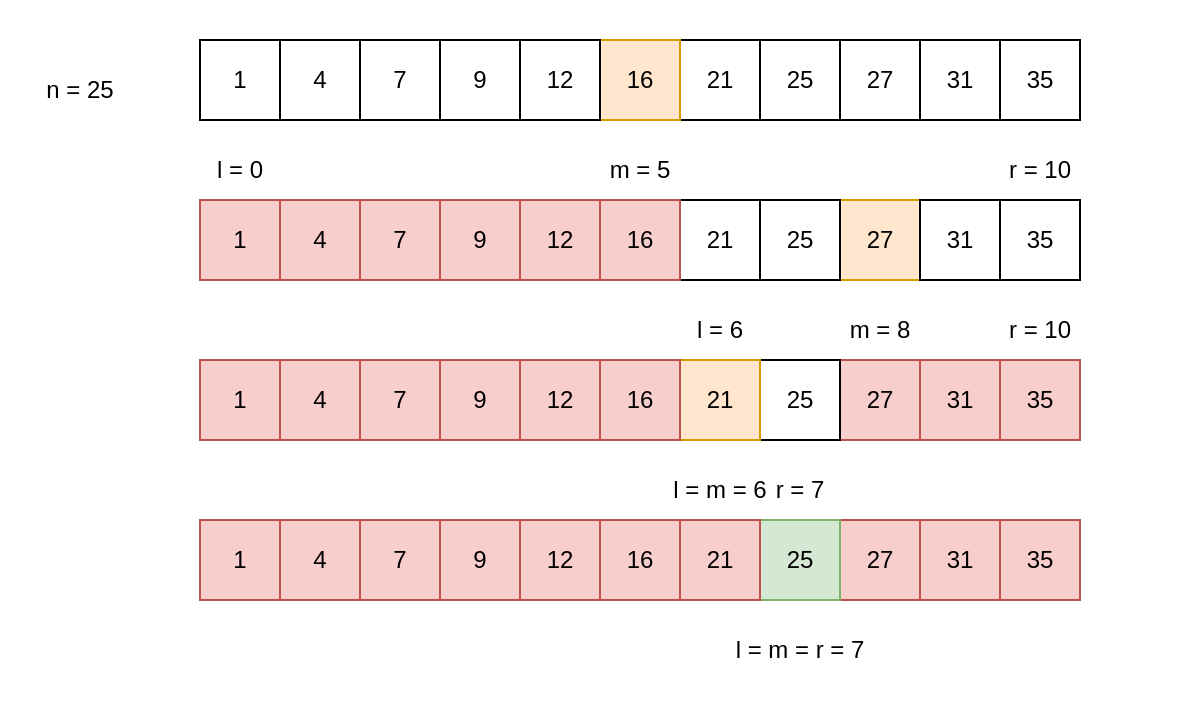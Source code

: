 <mxfile version="27.0.5">
  <diagram name="binary_search" id="xHZK7wEC_hjBVgThkCd5">
    <mxGraphModel dx="1226" dy="849" grid="0" gridSize="10" guides="1" tooltips="1" connect="1" arrows="1" fold="1" page="1" pageScale="1" pageWidth="200" pageHeight="70" background="#ffffff" math="0" shadow="0">
      <root>
        <mxCell id="0" />
        <mxCell id="1" parent="0" />
        <mxCell id="JBs7FlKlPy1bEGtmJA6x-65" value="" style="rounded=0;whiteSpace=wrap;html=1;strokeColor=none;" vertex="1" parent="1">
          <mxGeometry width="600" height="350" as="geometry" />
        </mxCell>
        <mxCell id="JBs7FlKlPy1bEGtmJA6x-1" value="" style="rounded=0;whiteSpace=wrap;html=1;" vertex="1" parent="1">
          <mxGeometry x="100" y="20" width="40" height="40" as="geometry" />
        </mxCell>
        <mxCell id="JBs7FlKlPy1bEGtmJA6x-2" value="4" style="rounded=0;whiteSpace=wrap;html=1;" vertex="1" parent="1">
          <mxGeometry x="140" y="20" width="40" height="40" as="geometry" />
        </mxCell>
        <mxCell id="JBs7FlKlPy1bEGtmJA6x-3" value="27" style="rounded=0;whiteSpace=wrap;html=1;" vertex="1" parent="1">
          <mxGeometry x="420" y="20" width="40" height="40" as="geometry" />
        </mxCell>
        <mxCell id="JBs7FlKlPy1bEGtmJA6x-4" value="25" style="rounded=0;whiteSpace=wrap;html=1;" vertex="1" parent="1">
          <mxGeometry x="380" y="20" width="40" height="40" as="geometry" />
        </mxCell>
        <mxCell id="JBs7FlKlPy1bEGtmJA6x-5" value="21" style="rounded=0;whiteSpace=wrap;html=1;" vertex="1" parent="1">
          <mxGeometry x="340" y="20" width="40" height="40" as="geometry" />
        </mxCell>
        <mxCell id="JBs7FlKlPy1bEGtmJA6x-6" value="16" style="rounded=0;whiteSpace=wrap;html=1;fillColor=#ffe6cc;strokeColor=#d79b00;" vertex="1" parent="1">
          <mxGeometry x="300" y="20" width="40" height="40" as="geometry" />
        </mxCell>
        <mxCell id="JBs7FlKlPy1bEGtmJA6x-7" value="7" style="rounded=0;whiteSpace=wrap;html=1;" vertex="1" parent="1">
          <mxGeometry x="180" y="20" width="40" height="40" as="geometry" />
        </mxCell>
        <mxCell id="JBs7FlKlPy1bEGtmJA6x-8" value="9" style="rounded=0;whiteSpace=wrap;html=1;" vertex="1" parent="1">
          <mxGeometry x="220" y="20" width="40" height="40" as="geometry" />
        </mxCell>
        <mxCell id="JBs7FlKlPy1bEGtmJA6x-9" value="12" style="rounded=0;whiteSpace=wrap;html=1;" vertex="1" parent="1">
          <mxGeometry x="260" y="20" width="40" height="40" as="geometry" />
        </mxCell>
        <mxCell id="JBs7FlKlPy1bEGtmJA6x-10" value="1" style="rounded=0;whiteSpace=wrap;html=1;" vertex="1" parent="1">
          <mxGeometry x="100" y="20" width="40" height="40" as="geometry" />
        </mxCell>
        <mxCell id="JBs7FlKlPy1bEGtmJA6x-11" value="35" style="rounded=0;whiteSpace=wrap;html=1;" vertex="1" parent="1">
          <mxGeometry x="500" y="20" width="40" height="40" as="geometry" />
        </mxCell>
        <mxCell id="JBs7FlKlPy1bEGtmJA6x-12" value="31" style="rounded=0;whiteSpace=wrap;html=1;" vertex="1" parent="1">
          <mxGeometry x="460" y="20" width="40" height="40" as="geometry" />
        </mxCell>
        <mxCell id="JBs7FlKlPy1bEGtmJA6x-13" value="l = 0" style="text;html=1;align=center;verticalAlign=middle;whiteSpace=wrap;rounded=0;" vertex="1" parent="1">
          <mxGeometry x="100" y="70" width="40" height="30" as="geometry" />
        </mxCell>
        <mxCell id="JBs7FlKlPy1bEGtmJA6x-14" value="r = 10" style="text;html=1;align=center;verticalAlign=middle;whiteSpace=wrap;rounded=0;" vertex="1" parent="1">
          <mxGeometry x="500" y="70" width="40" height="30" as="geometry" />
        </mxCell>
        <mxCell id="JBs7FlKlPy1bEGtmJA6x-16" value="m = 5" style="text;html=1;align=center;verticalAlign=middle;whiteSpace=wrap;rounded=0;" vertex="1" parent="1">
          <mxGeometry x="300" y="70" width="40" height="30" as="geometry" />
        </mxCell>
        <mxCell id="JBs7FlKlPy1bEGtmJA6x-18" value="n = 25" style="text;html=1;align=center;verticalAlign=middle;whiteSpace=wrap;rounded=0;" vertex="1" parent="1">
          <mxGeometry x="20" y="30" width="40" height="30" as="geometry" />
        </mxCell>
        <mxCell id="JBs7FlKlPy1bEGtmJA6x-19" value="" style="rounded=0;whiteSpace=wrap;html=1;fillColor=#f8cecc;strokeColor=#b85450;" vertex="1" parent="1">
          <mxGeometry x="100" y="100" width="40" height="40" as="geometry" />
        </mxCell>
        <mxCell id="JBs7FlKlPy1bEGtmJA6x-20" value="4" style="rounded=0;whiteSpace=wrap;html=1;fillColor=#f8cecc;strokeColor=#b85450;" vertex="1" parent="1">
          <mxGeometry x="140" y="100" width="40" height="40" as="geometry" />
        </mxCell>
        <mxCell id="JBs7FlKlPy1bEGtmJA6x-21" value="27" style="rounded=0;whiteSpace=wrap;html=1;fillColor=#ffe6cc;strokeColor=#d79b00;" vertex="1" parent="1">
          <mxGeometry x="420" y="100" width="40" height="40" as="geometry" />
        </mxCell>
        <mxCell id="JBs7FlKlPy1bEGtmJA6x-22" value="25" style="rounded=0;whiteSpace=wrap;html=1;" vertex="1" parent="1">
          <mxGeometry x="380" y="100" width="40" height="40" as="geometry" />
        </mxCell>
        <mxCell id="JBs7FlKlPy1bEGtmJA6x-23" value="21" style="rounded=0;whiteSpace=wrap;html=1;" vertex="1" parent="1">
          <mxGeometry x="340" y="100" width="40" height="40" as="geometry" />
        </mxCell>
        <mxCell id="JBs7FlKlPy1bEGtmJA6x-24" value="16" style="rounded=0;whiteSpace=wrap;html=1;fillColor=#f8cecc;strokeColor=#b85450;" vertex="1" parent="1">
          <mxGeometry x="300" y="100" width="40" height="40" as="geometry" />
        </mxCell>
        <mxCell id="JBs7FlKlPy1bEGtmJA6x-25" value="7" style="rounded=0;whiteSpace=wrap;html=1;fillColor=#f8cecc;strokeColor=#b85450;" vertex="1" parent="1">
          <mxGeometry x="180" y="100" width="40" height="40" as="geometry" />
        </mxCell>
        <mxCell id="JBs7FlKlPy1bEGtmJA6x-26" value="9" style="rounded=0;whiteSpace=wrap;html=1;fillColor=#f8cecc;strokeColor=#b85450;" vertex="1" parent="1">
          <mxGeometry x="220" y="100" width="40" height="40" as="geometry" />
        </mxCell>
        <mxCell id="JBs7FlKlPy1bEGtmJA6x-27" value="12" style="rounded=0;whiteSpace=wrap;html=1;fillColor=#f8cecc;strokeColor=#b85450;" vertex="1" parent="1">
          <mxGeometry x="260" y="100" width="40" height="40" as="geometry" />
        </mxCell>
        <mxCell id="JBs7FlKlPy1bEGtmJA6x-28" value="1" style="rounded=0;whiteSpace=wrap;html=1;fillColor=#f8cecc;strokeColor=#b85450;" vertex="1" parent="1">
          <mxGeometry x="100" y="100" width="40" height="40" as="geometry" />
        </mxCell>
        <mxCell id="JBs7FlKlPy1bEGtmJA6x-29" value="35" style="rounded=0;whiteSpace=wrap;html=1;" vertex="1" parent="1">
          <mxGeometry x="500" y="100" width="40" height="40" as="geometry" />
        </mxCell>
        <mxCell id="JBs7FlKlPy1bEGtmJA6x-30" value="31" style="rounded=0;whiteSpace=wrap;html=1;" vertex="1" parent="1">
          <mxGeometry x="460" y="100" width="40" height="40" as="geometry" />
        </mxCell>
        <mxCell id="JBs7FlKlPy1bEGtmJA6x-31" value="l = 6" style="text;html=1;align=center;verticalAlign=middle;whiteSpace=wrap;rounded=0;" vertex="1" parent="1">
          <mxGeometry x="340" y="150" width="40" height="30" as="geometry" />
        </mxCell>
        <mxCell id="JBs7FlKlPy1bEGtmJA6x-32" value="r = 10" style="text;html=1;align=center;verticalAlign=middle;whiteSpace=wrap;rounded=0;" vertex="1" parent="1">
          <mxGeometry x="500" y="150" width="40" height="30" as="geometry" />
        </mxCell>
        <mxCell id="JBs7FlKlPy1bEGtmJA6x-33" value="m = 8" style="text;html=1;align=center;verticalAlign=middle;whiteSpace=wrap;rounded=0;" vertex="1" parent="1">
          <mxGeometry x="420" y="150" width="40" height="30" as="geometry" />
        </mxCell>
        <mxCell id="JBs7FlKlPy1bEGtmJA6x-34" value="" style="rounded=0;whiteSpace=wrap;html=1;fillColor=#f8cecc;strokeColor=#b85450;" vertex="1" parent="1">
          <mxGeometry x="100" y="180" width="40" height="40" as="geometry" />
        </mxCell>
        <mxCell id="JBs7FlKlPy1bEGtmJA6x-35" value="4" style="rounded=0;whiteSpace=wrap;html=1;fillColor=#f8cecc;strokeColor=#b85450;" vertex="1" parent="1">
          <mxGeometry x="140" y="180" width="40" height="40" as="geometry" />
        </mxCell>
        <mxCell id="JBs7FlKlPy1bEGtmJA6x-36" value="27" style="rounded=0;whiteSpace=wrap;html=1;fillColor=#f8cecc;strokeColor=#b85450;" vertex="1" parent="1">
          <mxGeometry x="420" y="180" width="40" height="40" as="geometry" />
        </mxCell>
        <mxCell id="JBs7FlKlPy1bEGtmJA6x-37" value="25" style="rounded=0;whiteSpace=wrap;html=1;" vertex="1" parent="1">
          <mxGeometry x="380" y="180" width="40" height="40" as="geometry" />
        </mxCell>
        <mxCell id="JBs7FlKlPy1bEGtmJA6x-38" value="21" style="rounded=0;whiteSpace=wrap;html=1;fillColor=#ffe6cc;strokeColor=#d79b00;" vertex="1" parent="1">
          <mxGeometry x="340" y="180" width="40" height="40" as="geometry" />
        </mxCell>
        <mxCell id="JBs7FlKlPy1bEGtmJA6x-39" value="16" style="rounded=0;whiteSpace=wrap;html=1;fillColor=#f8cecc;strokeColor=#b85450;" vertex="1" parent="1">
          <mxGeometry x="300" y="180" width="40" height="40" as="geometry" />
        </mxCell>
        <mxCell id="JBs7FlKlPy1bEGtmJA6x-40" value="7" style="rounded=0;whiteSpace=wrap;html=1;fillColor=#f8cecc;strokeColor=#b85450;" vertex="1" parent="1">
          <mxGeometry x="180" y="180" width="40" height="40" as="geometry" />
        </mxCell>
        <mxCell id="JBs7FlKlPy1bEGtmJA6x-41" value="9" style="rounded=0;whiteSpace=wrap;html=1;fillColor=#f8cecc;strokeColor=#b85450;" vertex="1" parent="1">
          <mxGeometry x="220" y="180" width="40" height="40" as="geometry" />
        </mxCell>
        <mxCell id="JBs7FlKlPy1bEGtmJA6x-42" value="12" style="rounded=0;whiteSpace=wrap;html=1;fillColor=#f8cecc;strokeColor=#b85450;" vertex="1" parent="1">
          <mxGeometry x="260" y="180" width="40" height="40" as="geometry" />
        </mxCell>
        <mxCell id="JBs7FlKlPy1bEGtmJA6x-43" value="1" style="rounded=0;whiteSpace=wrap;html=1;fillColor=#f8cecc;strokeColor=#b85450;" vertex="1" parent="1">
          <mxGeometry x="100" y="180" width="40" height="40" as="geometry" />
        </mxCell>
        <mxCell id="JBs7FlKlPy1bEGtmJA6x-44" value="35" style="rounded=0;whiteSpace=wrap;html=1;fillColor=#f8cecc;strokeColor=#b85450;" vertex="1" parent="1">
          <mxGeometry x="500" y="180" width="40" height="40" as="geometry" />
        </mxCell>
        <mxCell id="JBs7FlKlPy1bEGtmJA6x-45" value="31" style="rounded=0;whiteSpace=wrap;html=1;fillColor=#f8cecc;strokeColor=#b85450;" vertex="1" parent="1">
          <mxGeometry x="460" y="180" width="40" height="40" as="geometry" />
        </mxCell>
        <mxCell id="JBs7FlKlPy1bEGtmJA6x-46" value="l = m = 6" style="text;html=1;align=center;verticalAlign=middle;whiteSpace=wrap;rounded=0;" vertex="1" parent="1">
          <mxGeometry x="330" y="230" width="60" height="30" as="geometry" />
        </mxCell>
        <mxCell id="JBs7FlKlPy1bEGtmJA6x-47" value="r = 7" style="text;html=1;align=center;verticalAlign=middle;whiteSpace=wrap;rounded=0;" vertex="1" parent="1">
          <mxGeometry x="380" y="230" width="40" height="30" as="geometry" />
        </mxCell>
        <mxCell id="JBs7FlKlPy1bEGtmJA6x-50" value="" style="rounded=0;whiteSpace=wrap;html=1;fillColor=#f8cecc;strokeColor=#b85450;" vertex="1" parent="1">
          <mxGeometry x="100" y="260" width="40" height="40" as="geometry" />
        </mxCell>
        <mxCell id="JBs7FlKlPy1bEGtmJA6x-51" value="4" style="rounded=0;whiteSpace=wrap;html=1;fillColor=#f8cecc;strokeColor=#b85450;" vertex="1" parent="1">
          <mxGeometry x="140" y="260" width="40" height="40" as="geometry" />
        </mxCell>
        <mxCell id="JBs7FlKlPy1bEGtmJA6x-52" value="27" style="rounded=0;whiteSpace=wrap;html=1;fillColor=#f8cecc;strokeColor=#b85450;" vertex="1" parent="1">
          <mxGeometry x="420" y="260" width="40" height="40" as="geometry" />
        </mxCell>
        <mxCell id="JBs7FlKlPy1bEGtmJA6x-53" value="25" style="rounded=0;whiteSpace=wrap;html=1;fillColor=#d5e8d4;strokeColor=#82b366;" vertex="1" parent="1">
          <mxGeometry x="380" y="260" width="40" height="40" as="geometry" />
        </mxCell>
        <mxCell id="JBs7FlKlPy1bEGtmJA6x-54" value="21" style="rounded=0;whiteSpace=wrap;html=1;fillColor=#f8cecc;strokeColor=#b85450;" vertex="1" parent="1">
          <mxGeometry x="340" y="260" width="40" height="40" as="geometry" />
        </mxCell>
        <mxCell id="JBs7FlKlPy1bEGtmJA6x-55" value="16" style="rounded=0;whiteSpace=wrap;html=1;fillColor=#f8cecc;strokeColor=#b85450;" vertex="1" parent="1">
          <mxGeometry x="300" y="260" width="40" height="40" as="geometry" />
        </mxCell>
        <mxCell id="JBs7FlKlPy1bEGtmJA6x-56" value="7" style="rounded=0;whiteSpace=wrap;html=1;fillColor=#f8cecc;strokeColor=#b85450;" vertex="1" parent="1">
          <mxGeometry x="180" y="260" width="40" height="40" as="geometry" />
        </mxCell>
        <mxCell id="JBs7FlKlPy1bEGtmJA6x-57" value="9" style="rounded=0;whiteSpace=wrap;html=1;fillColor=#f8cecc;strokeColor=#b85450;" vertex="1" parent="1">
          <mxGeometry x="220" y="260" width="40" height="40" as="geometry" />
        </mxCell>
        <mxCell id="JBs7FlKlPy1bEGtmJA6x-58" value="12" style="rounded=0;whiteSpace=wrap;html=1;fillColor=#f8cecc;strokeColor=#b85450;" vertex="1" parent="1">
          <mxGeometry x="260" y="260" width="40" height="40" as="geometry" />
        </mxCell>
        <mxCell id="JBs7FlKlPy1bEGtmJA6x-59" value="1" style="rounded=0;whiteSpace=wrap;html=1;fillColor=#f8cecc;strokeColor=#b85450;" vertex="1" parent="1">
          <mxGeometry x="100" y="260" width="40" height="40" as="geometry" />
        </mxCell>
        <mxCell id="JBs7FlKlPy1bEGtmJA6x-60" value="35" style="rounded=0;whiteSpace=wrap;html=1;fillColor=#f8cecc;strokeColor=#b85450;" vertex="1" parent="1">
          <mxGeometry x="500" y="260" width="40" height="40" as="geometry" />
        </mxCell>
        <mxCell id="JBs7FlKlPy1bEGtmJA6x-61" value="31" style="rounded=0;whiteSpace=wrap;html=1;fillColor=#f8cecc;strokeColor=#b85450;" vertex="1" parent="1">
          <mxGeometry x="460" y="260" width="40" height="40" as="geometry" />
        </mxCell>
        <mxCell id="JBs7FlKlPy1bEGtmJA6x-62" value="l = m = r = 7" style="text;html=1;align=center;verticalAlign=middle;whiteSpace=wrap;rounded=0;" vertex="1" parent="1">
          <mxGeometry x="360" y="310" width="80" height="30" as="geometry" />
        </mxCell>
      </root>
    </mxGraphModel>
  </diagram>
</mxfile>
